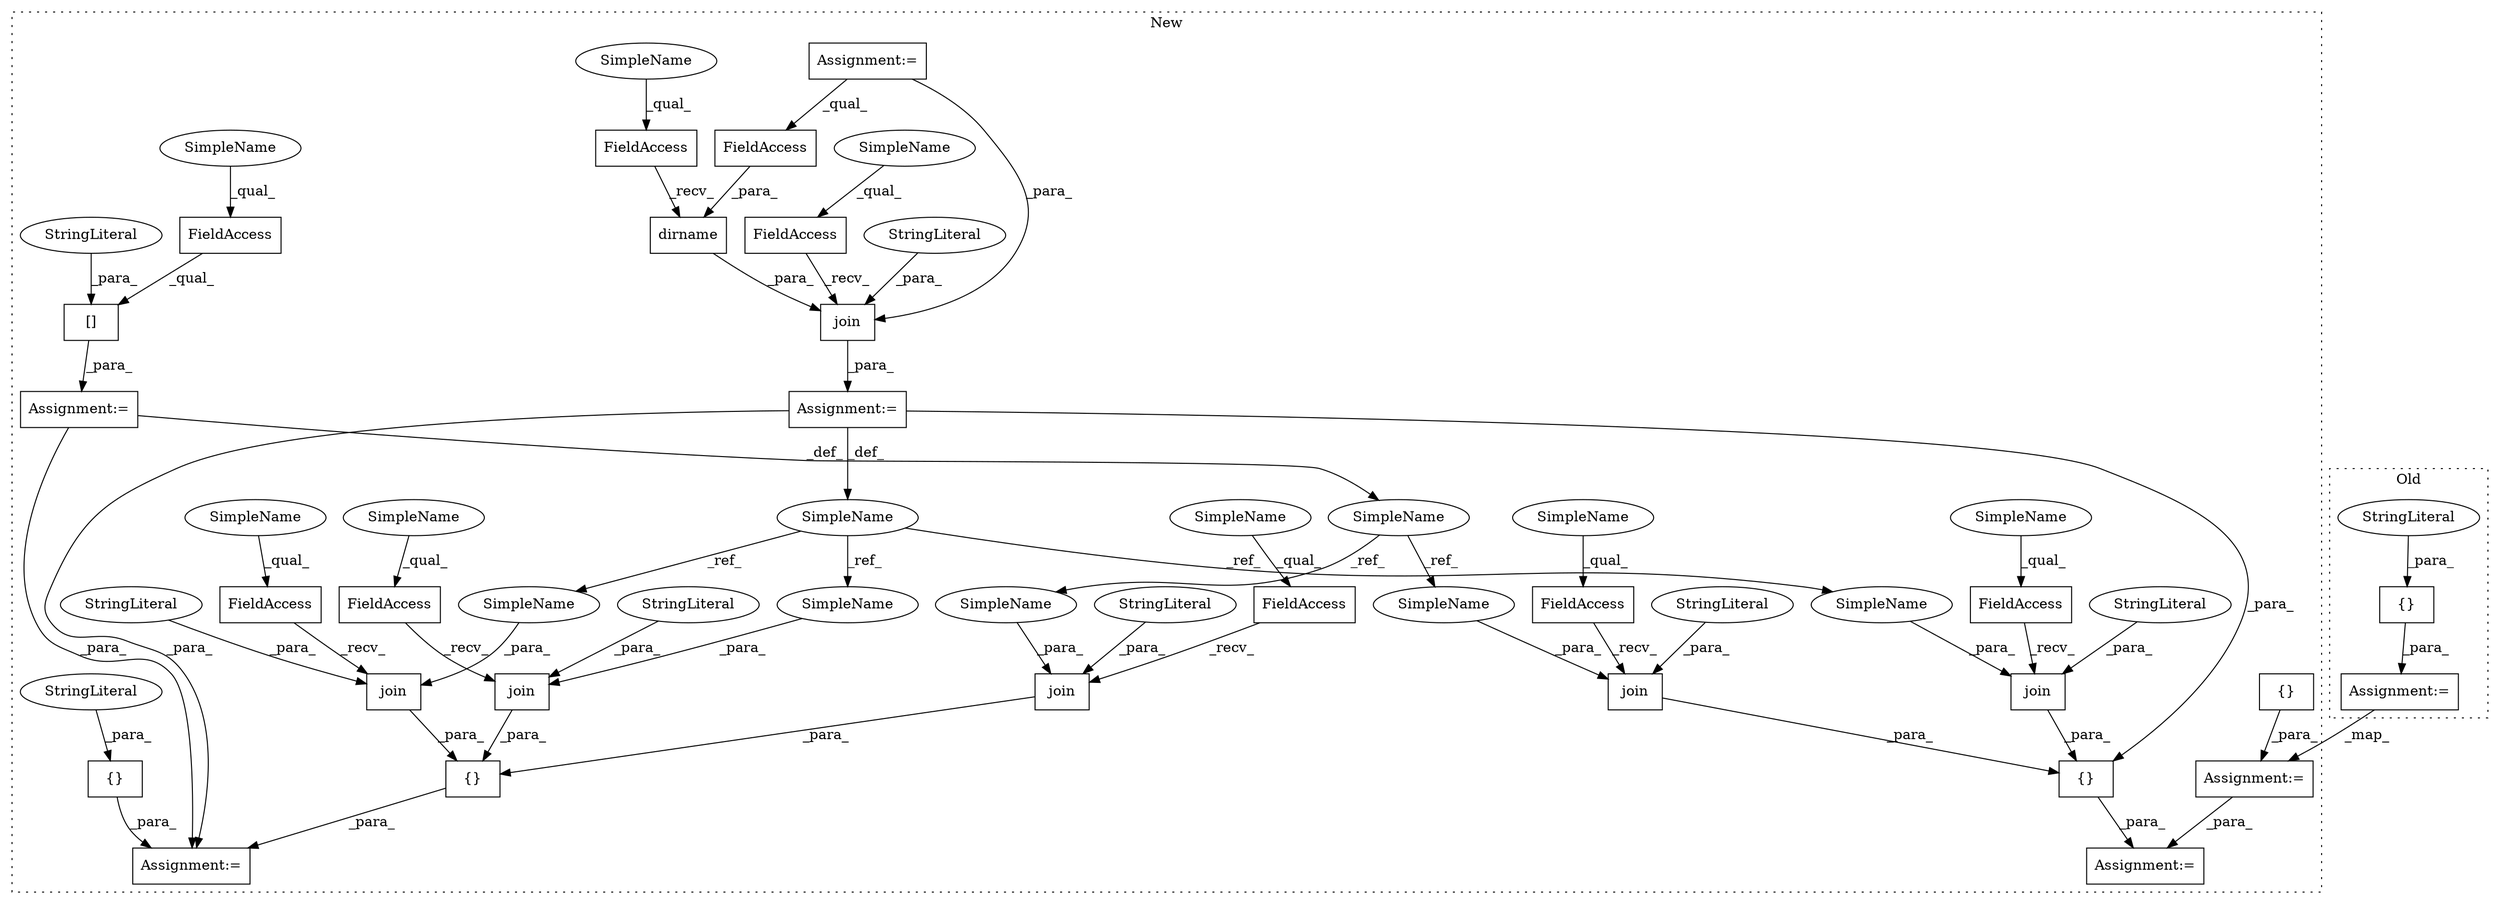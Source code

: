 digraph G {
subgraph cluster0 {
1 [label="{}" a="4" s="875,907" l="1,1" shape="box"];
7 [label="StringLiteral" a="45" s="876" l="31" shape="ellipse"];
39 [label="Assignment:=" a="7" s="862" l="1" shape="box"];
label = "Old";
style="dotted";
}
subgraph cluster1 {
2 [label="dirname" a="32" s="481,503" l="8,1" shape="box"];
3 [label="FieldAccess" a="22" s="473" l="7" shape="box"];
4 [label="Assignment:=" a="7" s="1039" l="2" shape="box"];
5 [label="FieldAccess" a="22" s="489" l="14" shape="box"];
6 [label="FieldAccess" a="22" s="551" l="10" shape="box"];
8 [label="FieldAccess" a="22" s="1085" l="7" shape="box"];
9 [label="FieldAccess" a="22" s="460" l="7" shape="box"];
10 [label="FieldAccess" a="22" s="1463" l="7" shape="box"];
11 [label="FieldAccess" a="22" s="1544" l="7" shape="box"];
12 [label="Assignment:=" a="7" s="459" l="1" shape="box"];
13 [label="{}" a="4" s="1462,1577" l="1,1" shape="box"];
14 [label="join" a="32" s="1093,1118" l="5,1" shape="box"];
15 [label="SimpleName" a="42" s="449" l="10" shape="ellipse"];
16 [label="join" a="32" s="1552,1576" l="5,1" shape="box"];
17 [label="StringLiteral" a="45" s="1109" l="9" shape="ellipse"];
18 [label="StringLiteral" a="45" s="1568" l="8" shape="ellipse"];
19 [label="join" a="32" s="1471,1497" l="5,1" shape="box"];
20 [label="StringLiteral" a="45" s="1487" l="10" shape="ellipse"];
21 [label="FieldAccess" a="22" s="1051" l="7" shape="box"];
22 [label="[]" a="2" s="551,573" l="11,1" shape="box"];
23 [label="{}" a="4" s="1050,1119" l="1,1" shape="box"];
24 [label="FieldAccess" a="22" s="1499" l="7" shape="box"];
25 [label="{}" a="4" s="695" l="2" shape="box"];
26 [label="join" a="32" s="1059,1083" l="5,1" shape="box"];
27 [label="SimpleName" a="42" s="541" l="9" shape="ellipse"];
28 [label="join" a="32" s="1507,1542" l="5,1" shape="box"];
29 [label="Assignment:=" a="7" s="264" l="3" shape="box"];
30 [label="join" a="32" s="468,534" l="5,1" shape="box"];
31 [label="StringLiteral" a="45" s="562" l="11" shape="ellipse"];
32 [label="Assignment:=" a="7" s="550" l="1" shape="box"];
33 [label="StringLiteral" a="45" s="505" l="29" shape="ellipse"];
34 [label="StringLiteral" a="45" s="1522" l="20" shape="ellipse"];
35 [label="StringLiteral" a="45" s="1074" l="9" shape="ellipse"];
36 [label="Assignment:=" a="7" s="1451" l="2" shape="box"];
37 [label="{}" a="4" s="1244,1275" l="1,1" shape="box"];
38 [label="StringLiteral" a="45" s="1245" l="30" shape="ellipse"];
40 [label="Assignment:=" a="7" s="682" l="1" shape="box"];
41 [label="SimpleName" a="42" s="1476" l="10" shape="ellipse"];
42 [label="SimpleName" a="42" s="1557" l="10" shape="ellipse"];
43 [label="SimpleName" a="42" s="1098" l="10" shape="ellipse"];
44 [label="SimpleName" a="42" s="1463" l="2" shape="ellipse"];
45 [label="SimpleName" a="42" s="1499" l="2" shape="ellipse"];
46 [label="SimpleName" a="42" s="460" l="2" shape="ellipse"];
47 [label="SimpleName" a="42" s="1544" l="2" shape="ellipse"];
48 [label="SimpleName" a="42" s="551" l="2" shape="ellipse"];
49 [label="SimpleName" a="42" s="1085" l="2" shape="ellipse"];
50 [label="SimpleName" a="42" s="1051" l="2" shape="ellipse"];
51 [label="SimpleName" a="42" s="473" l="2" shape="ellipse"];
52 [label="SimpleName" a="42" s="1064" l="9" shape="ellipse"];
53 [label="SimpleName" a="42" s="1512" l="9" shape="ellipse"];
label = "New";
style="dotted";
}
1 -> 39 [label="_para_"];
2 -> 30 [label="_para_"];
3 -> 2 [label="_recv_"];
5 -> 2 [label="_para_"];
6 -> 22 [label="_qual_"];
7 -> 1 [label="_para_"];
8 -> 14 [label="_recv_"];
9 -> 30 [label="_recv_"];
10 -> 19 [label="_recv_"];
11 -> 16 [label="_recv_"];
12 -> 23 [label="_para_"];
12 -> 15 [label="_def_"];
12 -> 36 [label="_para_"];
13 -> 36 [label="_para_"];
14 -> 23 [label="_para_"];
15 -> 42 [label="_ref_"];
15 -> 41 [label="_ref_"];
15 -> 43 [label="_ref_"];
16 -> 13 [label="_para_"];
17 -> 14 [label="_para_"];
18 -> 16 [label="_para_"];
19 -> 13 [label="_para_"];
20 -> 19 [label="_para_"];
21 -> 26 [label="_recv_"];
22 -> 32 [label="_para_"];
23 -> 4 [label="_para_"];
24 -> 28 [label="_recv_"];
25 -> 40 [label="_para_"];
26 -> 23 [label="_para_"];
27 -> 53 [label="_ref_"];
27 -> 52 [label="_ref_"];
28 -> 13 [label="_para_"];
29 -> 30 [label="_para_"];
29 -> 5 [label="_qual_"];
30 -> 12 [label="_para_"];
31 -> 22 [label="_para_"];
32 -> 36 [label="_para_"];
32 -> 27 [label="_def_"];
33 -> 30 [label="_para_"];
34 -> 28 [label="_para_"];
35 -> 26 [label="_para_"];
37 -> 36 [label="_para_"];
38 -> 37 [label="_para_"];
39 -> 40 [label="_map_"];
40 -> 4 [label="_para_"];
41 -> 19 [label="_para_"];
42 -> 16 [label="_para_"];
43 -> 14 [label="_para_"];
44 -> 10 [label="_qual_"];
45 -> 24 [label="_qual_"];
46 -> 9 [label="_qual_"];
47 -> 11 [label="_qual_"];
48 -> 6 [label="_qual_"];
49 -> 8 [label="_qual_"];
50 -> 21 [label="_qual_"];
51 -> 3 [label="_qual_"];
52 -> 26 [label="_para_"];
53 -> 28 [label="_para_"];
}